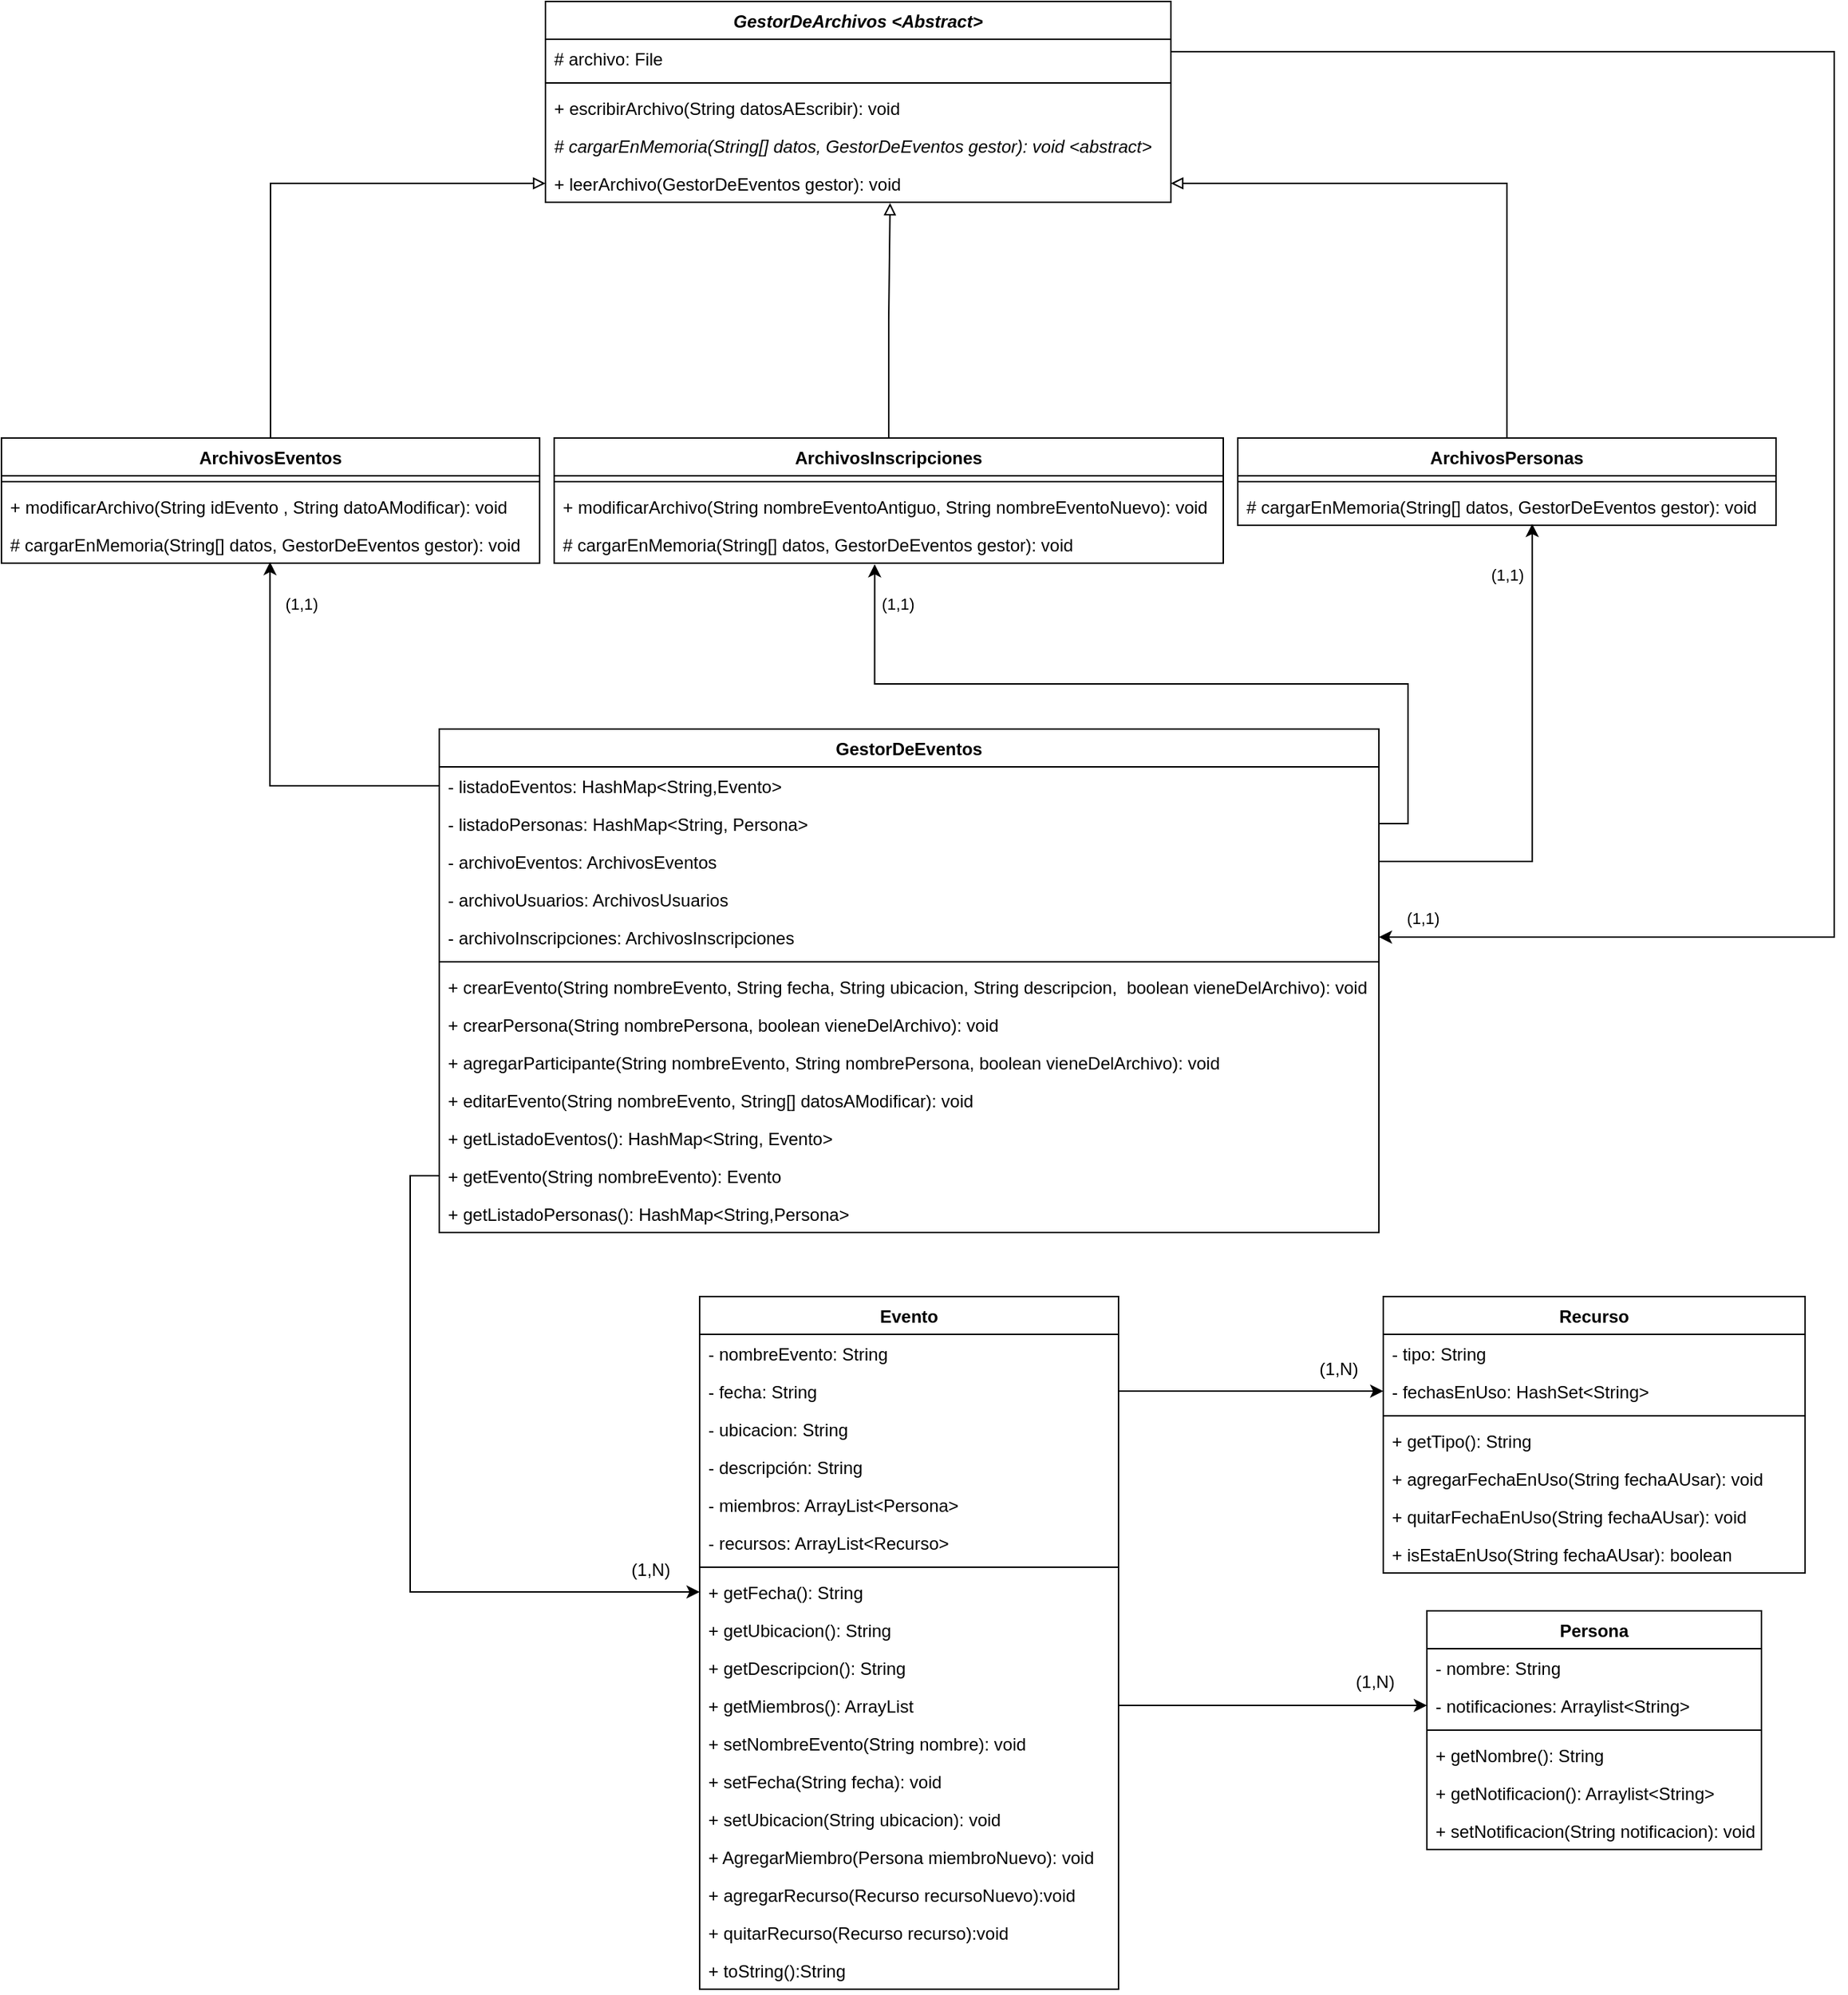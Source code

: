 <mxfile version="24.8.4">
  <diagram name="Página-1" id="OjZDOOVi0GF-3mi6h3up">
    <mxGraphModel dx="1223" dy="1323" grid="1" gridSize="10" guides="1" tooltips="1" connect="1" arrows="1" fold="1" page="0" pageScale="1" pageWidth="1169" pageHeight="827" math="0" shadow="0">
      <root>
        <mxCell id="0" />
        <mxCell id="1" parent="0" />
        <mxCell id="p3FDd0hdcmtO2eaE_DId-1" value="Evento" style="swimlane;fontStyle=1;align=center;verticalAlign=top;childLayout=stackLayout;horizontal=1;startSize=26;horizontalStack=0;resizeParent=1;resizeParentMax=0;resizeLast=0;collapsible=1;marginBottom=0;whiteSpace=wrap;html=1;" parent="1" vertex="1">
          <mxGeometry x="400" y="290" width="288" height="476" as="geometry" />
        </mxCell>
        <mxCell id="p3FDd0hdcmtO2eaE_DId-44" value="- nombreEvento: String" style="text;strokeColor=none;fillColor=none;align=left;verticalAlign=top;spacingLeft=4;spacingRight=4;overflow=hidden;rotatable=0;points=[[0,0.5],[1,0.5]];portConstraint=eastwest;whiteSpace=wrap;html=1;" parent="p3FDd0hdcmtO2eaE_DId-1" vertex="1">
          <mxGeometry y="26" width="288" height="26" as="geometry" />
        </mxCell>
        <mxCell id="p3FDd0hdcmtO2eaE_DId-2" value="- fecha&lt;span style=&quot;background-color: initial;&quot;&gt;: String&lt;/span&gt;" style="text;strokeColor=none;fillColor=none;align=left;verticalAlign=top;spacingLeft=4;spacingRight=4;overflow=hidden;rotatable=0;points=[[0,0.5],[1,0.5]];portConstraint=eastwest;whiteSpace=wrap;html=1;" parent="p3FDd0hdcmtO2eaE_DId-1" vertex="1">
          <mxGeometry y="52" width="288" height="26" as="geometry" />
        </mxCell>
        <mxCell id="p3FDd0hdcmtO2eaE_DId-36" value="- ubicacion: String" style="text;strokeColor=none;fillColor=none;align=left;verticalAlign=top;spacingLeft=4;spacingRight=4;overflow=hidden;rotatable=0;points=[[0,0.5],[1,0.5]];portConstraint=eastwest;whiteSpace=wrap;html=1;" parent="p3FDd0hdcmtO2eaE_DId-1" vertex="1">
          <mxGeometry y="78" width="288" height="26" as="geometry" />
        </mxCell>
        <mxCell id="p3FDd0hdcmtO2eaE_DId-4" value="- descripción: String" style="text;strokeColor=none;fillColor=none;align=left;verticalAlign=top;spacingLeft=4;spacingRight=4;overflow=hidden;rotatable=0;points=[[0,0.5],[1,0.5]];portConstraint=eastwest;whiteSpace=wrap;html=1;" parent="p3FDd0hdcmtO2eaE_DId-1" vertex="1">
          <mxGeometry y="104" width="288" height="26" as="geometry" />
        </mxCell>
        <mxCell id="p3FDd0hdcmtO2eaE_DId-43" value="- miembros: ArrayList&amp;lt;Persona&amp;gt;" style="text;strokeColor=none;fillColor=none;align=left;verticalAlign=top;spacingLeft=4;spacingRight=4;overflow=hidden;rotatable=0;points=[[0,0.5],[1,0.5]];portConstraint=eastwest;whiteSpace=wrap;html=1;" parent="p3FDd0hdcmtO2eaE_DId-1" vertex="1">
          <mxGeometry y="130" width="288" height="26" as="geometry" />
        </mxCell>
        <mxCell id="p3FDd0hdcmtO2eaE_DId-50" value="- recursos: ArrayList&amp;lt;Recurso&amp;gt;" style="text;strokeColor=none;fillColor=none;align=left;verticalAlign=top;spacingLeft=4;spacingRight=4;overflow=hidden;rotatable=0;points=[[0,0.5],[1,0.5]];portConstraint=eastwest;whiteSpace=wrap;html=1;" parent="p3FDd0hdcmtO2eaE_DId-1" vertex="1">
          <mxGeometry y="156" width="288" height="26" as="geometry" />
        </mxCell>
        <mxCell id="p3FDd0hdcmtO2eaE_DId-3" value="" style="line;strokeWidth=1;fillColor=none;align=left;verticalAlign=middle;spacingTop=-1;spacingLeft=3;spacingRight=3;rotatable=0;labelPosition=right;points=[];portConstraint=eastwest;strokeColor=inherit;" parent="p3FDd0hdcmtO2eaE_DId-1" vertex="1">
          <mxGeometry y="182" width="288" height="8" as="geometry" />
        </mxCell>
        <mxCell id="p3FDd0hdcmtO2eaE_DId-38" value="+ getFecha(): String" style="text;strokeColor=none;fillColor=none;align=left;verticalAlign=top;spacingLeft=4;spacingRight=4;overflow=hidden;rotatable=0;points=[[0,0.5],[1,0.5]];portConstraint=eastwest;whiteSpace=wrap;html=1;" parent="p3FDd0hdcmtO2eaE_DId-1" vertex="1">
          <mxGeometry y="190" width="288" height="26" as="geometry" />
        </mxCell>
        <mxCell id="p3FDd0hdcmtO2eaE_DId-39" value="+ getUbicacion(): String" style="text;strokeColor=none;fillColor=none;align=left;verticalAlign=top;spacingLeft=4;spacingRight=4;overflow=hidden;rotatable=0;points=[[0,0.5],[1,0.5]];portConstraint=eastwest;whiteSpace=wrap;html=1;" parent="p3FDd0hdcmtO2eaE_DId-1" vertex="1">
          <mxGeometry y="216" width="288" height="26" as="geometry" />
        </mxCell>
        <mxCell id="p3FDd0hdcmtO2eaE_DId-40" value="+ getDescripcion(): String" style="text;strokeColor=none;fillColor=none;align=left;verticalAlign=top;spacingLeft=4;spacingRight=4;overflow=hidden;rotatable=0;points=[[0,0.5],[1,0.5]];portConstraint=eastwest;whiteSpace=wrap;html=1;" parent="p3FDd0hdcmtO2eaE_DId-1" vertex="1">
          <mxGeometry y="242" width="288" height="26" as="geometry" />
        </mxCell>
        <mxCell id="p3FDd0hdcmtO2eaE_DId-45" value="+ getMiembros(): ArrayList" style="text;strokeColor=none;fillColor=none;align=left;verticalAlign=top;spacingLeft=4;spacingRight=4;overflow=hidden;rotatable=0;points=[[0,0.5],[1,0.5]];portConstraint=eastwest;whiteSpace=wrap;html=1;" parent="p3FDd0hdcmtO2eaE_DId-1" vertex="1">
          <mxGeometry y="268" width="288" height="26" as="geometry" />
        </mxCell>
        <mxCell id="p3FDd0hdcmtO2eaE_DId-46" value="+ setNombreEvento(String nombre): void" style="text;strokeColor=none;fillColor=none;align=left;verticalAlign=top;spacingLeft=4;spacingRight=4;overflow=hidden;rotatable=0;points=[[0,0.5],[1,0.5]];portConstraint=eastwest;whiteSpace=wrap;html=1;" parent="p3FDd0hdcmtO2eaE_DId-1" vertex="1">
          <mxGeometry y="294" width="288" height="26" as="geometry" />
        </mxCell>
        <mxCell id="p3FDd0hdcmtO2eaE_DId-47" value="+ setFecha(String fecha): void" style="text;strokeColor=none;fillColor=none;align=left;verticalAlign=top;spacingLeft=4;spacingRight=4;overflow=hidden;rotatable=0;points=[[0,0.5],[1,0.5]];portConstraint=eastwest;whiteSpace=wrap;html=1;" parent="p3FDd0hdcmtO2eaE_DId-1" vertex="1">
          <mxGeometry y="320" width="288" height="26" as="geometry" />
        </mxCell>
        <mxCell id="p3FDd0hdcmtO2eaE_DId-48" value="+ setUbicacion(String ubicacion): void" style="text;strokeColor=none;fillColor=none;align=left;verticalAlign=top;spacingLeft=4;spacingRight=4;overflow=hidden;rotatable=0;points=[[0,0.5],[1,0.5]];portConstraint=eastwest;whiteSpace=wrap;html=1;" parent="p3FDd0hdcmtO2eaE_DId-1" vertex="1">
          <mxGeometry y="346" width="288" height="26" as="geometry" />
        </mxCell>
        <mxCell id="p3FDd0hdcmtO2eaE_DId-49" value="+ AgregarMiembro(Persona miembroNuevo): void" style="text;strokeColor=none;fillColor=none;align=left;verticalAlign=top;spacingLeft=4;spacingRight=4;overflow=hidden;rotatable=0;points=[[0,0.5],[1,0.5]];portConstraint=eastwest;whiteSpace=wrap;html=1;" parent="p3FDd0hdcmtO2eaE_DId-1" vertex="1">
          <mxGeometry y="372" width="288" height="26" as="geometry" />
        </mxCell>
        <mxCell id="OGkWiMl6KsDRhuZln6Td-3" value="+ agregarRecurso(Recurso recursoNuevo):void" style="text;strokeColor=none;fillColor=none;align=left;verticalAlign=top;spacingLeft=4;spacingRight=4;overflow=hidden;rotatable=0;points=[[0,0.5],[1,0.5]];portConstraint=eastwest;whiteSpace=wrap;html=1;" parent="p3FDd0hdcmtO2eaE_DId-1" vertex="1">
          <mxGeometry y="398" width="288" height="26" as="geometry" />
        </mxCell>
        <mxCell id="OGkWiMl6KsDRhuZln6Td-4" value="+ quitarRecurso(Recurso recurso):void" style="text;strokeColor=none;fillColor=none;align=left;verticalAlign=top;spacingLeft=4;spacingRight=4;overflow=hidden;rotatable=0;points=[[0,0.5],[1,0.5]];portConstraint=eastwest;whiteSpace=wrap;html=1;" parent="p3FDd0hdcmtO2eaE_DId-1" vertex="1">
          <mxGeometry y="424" width="288" height="26" as="geometry" />
        </mxCell>
        <mxCell id="OGkWiMl6KsDRhuZln6Td-5" value="+ toString():String" style="text;strokeColor=none;fillColor=none;align=left;verticalAlign=top;spacingLeft=4;spacingRight=4;overflow=hidden;rotatable=0;points=[[0,0.5],[1,0.5]];portConstraint=eastwest;whiteSpace=wrap;html=1;" parent="p3FDd0hdcmtO2eaE_DId-1" vertex="1">
          <mxGeometry y="450" width="288" height="26" as="geometry" />
        </mxCell>
        <mxCell id="p3FDd0hdcmtO2eaE_DId-5" value="Persona" style="swimlane;fontStyle=1;align=center;verticalAlign=top;childLayout=stackLayout;horizontal=1;startSize=26;horizontalStack=0;resizeParent=1;resizeParentMax=0;resizeLast=0;collapsible=1;marginBottom=0;whiteSpace=wrap;html=1;" parent="1" vertex="1">
          <mxGeometry x="900" y="506" width="230" height="164" as="geometry" />
        </mxCell>
        <mxCell id="p3FDd0hdcmtO2eaE_DId-42" value="- nombre: String" style="text;strokeColor=none;fillColor=none;align=left;verticalAlign=top;spacingLeft=4;spacingRight=4;overflow=hidden;rotatable=0;points=[[0,0.5],[1,0.5]];portConstraint=eastwest;whiteSpace=wrap;html=1;" parent="p3FDd0hdcmtO2eaE_DId-5" vertex="1">
          <mxGeometry y="26" width="230" height="26" as="geometry" />
        </mxCell>
        <mxCell id="OGkWiMl6KsDRhuZln6Td-2" value="- notificaciones: Arraylist&amp;lt;String&amp;gt;" style="text;strokeColor=none;fillColor=none;align=left;verticalAlign=top;spacingLeft=4;spacingRight=4;overflow=hidden;rotatable=0;points=[[0,0.5],[1,0.5]];portConstraint=eastwest;whiteSpace=wrap;html=1;" parent="p3FDd0hdcmtO2eaE_DId-5" vertex="1">
          <mxGeometry y="52" width="230" height="26" as="geometry" />
        </mxCell>
        <mxCell id="p3FDd0hdcmtO2eaE_DId-7" value="" style="line;strokeWidth=1;fillColor=none;align=left;verticalAlign=middle;spacingTop=-1;spacingLeft=3;spacingRight=3;rotatable=0;labelPosition=right;points=[];portConstraint=eastwest;strokeColor=inherit;" parent="p3FDd0hdcmtO2eaE_DId-5" vertex="1">
          <mxGeometry y="78" width="230" height="8" as="geometry" />
        </mxCell>
        <mxCell id="p3FDd0hdcmtO2eaE_DId-8" value="+ getNombre(): String" style="text;strokeColor=none;fillColor=none;align=left;verticalAlign=top;spacingLeft=4;spacingRight=4;overflow=hidden;rotatable=0;points=[[0,0.5],[1,0.5]];portConstraint=eastwest;whiteSpace=wrap;html=1;" parent="p3FDd0hdcmtO2eaE_DId-5" vertex="1">
          <mxGeometry y="86" width="230" height="26" as="geometry" />
        </mxCell>
        <mxCell id="F_MPKcV7xASuh8gQ3UKA-8" value="+ getNotificacion(): Arraylist&amp;lt;String&amp;gt;" style="text;strokeColor=none;fillColor=none;align=left;verticalAlign=top;spacingLeft=4;spacingRight=4;overflow=hidden;rotatable=0;points=[[0,0.5],[1,0.5]];portConstraint=eastwest;whiteSpace=wrap;html=1;" vertex="1" parent="p3FDd0hdcmtO2eaE_DId-5">
          <mxGeometry y="112" width="230" height="26" as="geometry" />
        </mxCell>
        <mxCell id="F_MPKcV7xASuh8gQ3UKA-9" value="+ setNotificacion(String notificacion): void" style="text;strokeColor=none;fillColor=none;align=left;verticalAlign=top;spacingLeft=4;spacingRight=4;overflow=hidden;rotatable=0;points=[[0,0.5],[1,0.5]];portConstraint=eastwest;whiteSpace=wrap;html=1;" vertex="1" parent="p3FDd0hdcmtO2eaE_DId-5">
          <mxGeometry y="138" width="230" height="26" as="geometry" />
        </mxCell>
        <mxCell id="p3FDd0hdcmtO2eaE_DId-21" value="Recurso" style="swimlane;fontStyle=1;align=center;verticalAlign=top;childLayout=stackLayout;horizontal=1;startSize=26;horizontalStack=0;resizeParent=1;resizeParentMax=0;resizeLast=0;collapsible=1;marginBottom=0;whiteSpace=wrap;html=1;" parent="1" vertex="1">
          <mxGeometry x="870" y="290" width="290" height="190" as="geometry" />
        </mxCell>
        <mxCell id="p3FDd0hdcmtO2eaE_DId-22" value="- tipo: String" style="text;strokeColor=none;fillColor=none;align=left;verticalAlign=top;spacingLeft=4;spacingRight=4;overflow=hidden;rotatable=0;points=[[0,0.5],[1,0.5]];portConstraint=eastwest;whiteSpace=wrap;html=1;" parent="p3FDd0hdcmtO2eaE_DId-21" vertex="1">
          <mxGeometry y="26" width="290" height="26" as="geometry" />
        </mxCell>
        <mxCell id="OGkWiMl6KsDRhuZln6Td-6" value="- fechasEnUso: HashSet&amp;lt;String&amp;gt;" style="text;strokeColor=none;fillColor=none;align=left;verticalAlign=top;spacingLeft=4;spacingRight=4;overflow=hidden;rotatable=0;points=[[0,0.5],[1,0.5]];portConstraint=eastwest;whiteSpace=wrap;html=1;" parent="p3FDd0hdcmtO2eaE_DId-21" vertex="1">
          <mxGeometry y="52" width="290" height="26" as="geometry" />
        </mxCell>
        <mxCell id="p3FDd0hdcmtO2eaE_DId-23" value="" style="line;strokeWidth=1;fillColor=none;align=left;verticalAlign=middle;spacingTop=-1;spacingLeft=3;spacingRight=3;rotatable=0;labelPosition=right;points=[];portConstraint=eastwest;strokeColor=inherit;" parent="p3FDd0hdcmtO2eaE_DId-21" vertex="1">
          <mxGeometry y="78" width="290" height="8" as="geometry" />
        </mxCell>
        <mxCell id="p3FDd0hdcmtO2eaE_DId-24" value="+ getTipo(): String" style="text;strokeColor=none;fillColor=none;align=left;verticalAlign=top;spacingLeft=4;spacingRight=4;overflow=hidden;rotatable=0;points=[[0,0.5],[1,0.5]];portConstraint=eastwest;whiteSpace=wrap;html=1;" parent="p3FDd0hdcmtO2eaE_DId-21" vertex="1">
          <mxGeometry y="86" width="290" height="26" as="geometry" />
        </mxCell>
        <mxCell id="OGkWiMl6KsDRhuZln6Td-7" value="+ agregarFechaEnUso(String fechaAUsar): void&amp;nbsp;" style="text;strokeColor=none;fillColor=none;align=left;verticalAlign=top;spacingLeft=4;spacingRight=4;overflow=hidden;rotatable=0;points=[[0,0.5],[1,0.5]];portConstraint=eastwest;whiteSpace=wrap;html=1;" parent="p3FDd0hdcmtO2eaE_DId-21" vertex="1">
          <mxGeometry y="112" width="290" height="26" as="geometry" />
        </mxCell>
        <mxCell id="OGkWiMl6KsDRhuZln6Td-9" value="+ quitarFechaEnUso(String fechaAUsar): void&amp;nbsp;" style="text;strokeColor=none;fillColor=none;align=left;verticalAlign=top;spacingLeft=4;spacingRight=4;overflow=hidden;rotatable=0;points=[[0,0.5],[1,0.5]];portConstraint=eastwest;whiteSpace=wrap;html=1;" parent="p3FDd0hdcmtO2eaE_DId-21" vertex="1">
          <mxGeometry y="138" width="290" height="26" as="geometry" />
        </mxCell>
        <mxCell id="OGkWiMl6KsDRhuZln6Td-10" value="+ isEstaEnUso(String fechaAUsar): boolean&amp;nbsp;" style="text;strokeColor=none;fillColor=none;align=left;verticalAlign=top;spacingLeft=4;spacingRight=4;overflow=hidden;rotatable=0;points=[[0,0.5],[1,0.5]];portConstraint=eastwest;whiteSpace=wrap;html=1;" parent="p3FDd0hdcmtO2eaE_DId-21" vertex="1">
          <mxGeometry y="164" width="290" height="26" as="geometry" />
        </mxCell>
        <mxCell id="OGkWiMl6KsDRhuZln6Td-19" style="edgeStyle=orthogonalEdgeStyle;rounded=0;orthogonalLoop=1;jettySize=auto;html=1;exitX=0;exitY=0.5;exitDx=0;exitDy=0;entryX=0;entryY=0.5;entryDx=0;entryDy=0;" parent="1" source="OGkWiMl6KsDRhuZln6Td-18" target="p3FDd0hdcmtO2eaE_DId-38" edge="1">
          <mxGeometry relative="1" as="geometry" />
        </mxCell>
        <mxCell id="OGkWiMl6KsDRhuZln6Td-11" value="GestorDeEventos" style="swimlane;fontStyle=1;align=center;verticalAlign=top;childLayout=stackLayout;horizontal=1;startSize=26;horizontalStack=0;resizeParent=1;resizeParentMax=0;resizeLast=0;collapsible=1;marginBottom=0;whiteSpace=wrap;html=1;" parent="1" vertex="1">
          <mxGeometry x="221" y="-100" width="646" height="346" as="geometry" />
        </mxCell>
        <mxCell id="OGkWiMl6KsDRhuZln6Td-12" value="- listadoEventos: HashMap&amp;lt;String,Evento&amp;gt;" style="text;strokeColor=none;fillColor=none;align=left;verticalAlign=top;spacingLeft=4;spacingRight=4;overflow=hidden;rotatable=0;points=[[0,0.5],[1,0.5]];portConstraint=eastwest;whiteSpace=wrap;html=1;" parent="OGkWiMl6KsDRhuZln6Td-11" vertex="1">
          <mxGeometry y="26" width="646" height="26" as="geometry" />
        </mxCell>
        <mxCell id="F_MPKcV7xASuh8gQ3UKA-1" value="- listadoPersonas: HashMap&amp;lt;String, Persona&amp;gt;" style="text;strokeColor=none;fillColor=none;align=left;verticalAlign=top;spacingLeft=4;spacingRight=4;overflow=hidden;rotatable=0;points=[[0,0.5],[1,0.5]];portConstraint=eastwest;whiteSpace=wrap;html=1;" vertex="1" parent="OGkWiMl6KsDRhuZln6Td-11">
          <mxGeometry y="52" width="646" height="26" as="geometry" />
        </mxCell>
        <mxCell id="OGkWiMl6KsDRhuZln6Td-13" value="- archivoEventos: ArchivosEventos" style="text;strokeColor=none;fillColor=none;align=left;verticalAlign=top;spacingLeft=4;spacingRight=4;overflow=hidden;rotatable=0;points=[[0,0.5],[1,0.5]];portConstraint=eastwest;whiteSpace=wrap;html=1;" parent="OGkWiMl6KsDRhuZln6Td-11" vertex="1">
          <mxGeometry y="78" width="646" height="26" as="geometry" />
        </mxCell>
        <mxCell id="F_MPKcV7xASuh8gQ3UKA-3" value="- archivoUsuarios: ArchivosUsuarios" style="text;strokeColor=none;fillColor=none;align=left;verticalAlign=top;spacingLeft=4;spacingRight=4;overflow=hidden;rotatable=0;points=[[0,0.5],[1,0.5]];portConstraint=eastwest;whiteSpace=wrap;html=1;" vertex="1" parent="OGkWiMl6KsDRhuZln6Td-11">
          <mxGeometry y="104" width="646" height="26" as="geometry" />
        </mxCell>
        <mxCell id="F_MPKcV7xASuh8gQ3UKA-4" value="- archivoInscripciones: ArchivosInscripciones" style="text;strokeColor=none;fillColor=none;align=left;verticalAlign=top;spacingLeft=4;spacingRight=4;overflow=hidden;rotatable=0;points=[[0,0.5],[1,0.5]];portConstraint=eastwest;whiteSpace=wrap;html=1;" vertex="1" parent="OGkWiMl6KsDRhuZln6Td-11">
          <mxGeometry y="130" width="646" height="26" as="geometry" />
        </mxCell>
        <mxCell id="OGkWiMl6KsDRhuZln6Td-14" value="" style="line;strokeWidth=1;fillColor=none;align=left;verticalAlign=middle;spacingTop=-1;spacingLeft=3;spacingRight=3;rotatable=0;labelPosition=right;points=[];portConstraint=eastwest;strokeColor=inherit;" parent="OGkWiMl6KsDRhuZln6Td-11" vertex="1">
          <mxGeometry y="156" width="646" height="8" as="geometry" />
        </mxCell>
        <mxCell id="OGkWiMl6KsDRhuZln6Td-15" value="+ crearEvento(String nombreEvento, String fecha, String ubicacion, String descripcion,&amp;nbsp; boolean vieneDelArchivo): void" style="text;strokeColor=none;fillColor=none;align=left;verticalAlign=top;spacingLeft=4;spacingRight=4;overflow=hidden;rotatable=0;points=[[0,0.5],[1,0.5]];portConstraint=eastwest;whiteSpace=wrap;html=1;" parent="OGkWiMl6KsDRhuZln6Td-11" vertex="1">
          <mxGeometry y="164" width="646" height="26" as="geometry" />
        </mxCell>
        <mxCell id="F_MPKcV7xASuh8gQ3UKA-5" value="+ crearPersona(String nombrePersona, boolean vieneDelArchivo): void&amp;nbsp;" style="text;strokeColor=none;fillColor=none;align=left;verticalAlign=top;spacingLeft=4;spacingRight=4;overflow=hidden;rotatable=0;points=[[0,0.5],[1,0.5]];portConstraint=eastwest;whiteSpace=wrap;html=1;" vertex="1" parent="OGkWiMl6KsDRhuZln6Td-11">
          <mxGeometry y="190" width="646" height="26" as="geometry" />
        </mxCell>
        <mxCell id="F_MPKcV7xASuh8gQ3UKA-6" value="+ agregarParticipante(String nombreEvento, String nombrePersona, boolean vieneDelArchivo): void&amp;nbsp;" style="text;strokeColor=none;fillColor=none;align=left;verticalAlign=top;spacingLeft=4;spacingRight=4;overflow=hidden;rotatable=0;points=[[0,0.5],[1,0.5]];portConstraint=eastwest;whiteSpace=wrap;html=1;" vertex="1" parent="OGkWiMl6KsDRhuZln6Td-11">
          <mxGeometry y="216" width="646" height="26" as="geometry" />
        </mxCell>
        <mxCell id="OGkWiMl6KsDRhuZln6Td-16" value="+&amp;nbsp;editarEvento(String nombreEvento, String[] datosAModificar): void" style="text;strokeColor=none;fillColor=none;align=left;verticalAlign=top;spacingLeft=4;spacingRight=4;overflow=hidden;rotatable=0;points=[[0,0.5],[1,0.5]];portConstraint=eastwest;whiteSpace=wrap;html=1;" parent="OGkWiMl6KsDRhuZln6Td-11" vertex="1">
          <mxGeometry y="242" width="646" height="26" as="geometry" />
        </mxCell>
        <mxCell id="OGkWiMl6KsDRhuZln6Td-17" value="+&amp;nbsp;getListadoEventos(): HashMap&amp;lt;String, Evento&amp;gt;" style="text;strokeColor=none;fillColor=none;align=left;verticalAlign=top;spacingLeft=4;spacingRight=4;overflow=hidden;rotatable=0;points=[[0,0.5],[1,0.5]];portConstraint=eastwest;whiteSpace=wrap;html=1;" parent="OGkWiMl6KsDRhuZln6Td-11" vertex="1">
          <mxGeometry y="268" width="646" height="26" as="geometry" />
        </mxCell>
        <mxCell id="OGkWiMl6KsDRhuZln6Td-18" value="+&amp;nbsp;getEvento(String nombreEvento): Evento" style="text;strokeColor=none;fillColor=none;align=left;verticalAlign=top;spacingLeft=4;spacingRight=4;overflow=hidden;rotatable=0;points=[[0,0.5],[1,0.5]];portConstraint=eastwest;whiteSpace=wrap;html=1;" parent="OGkWiMl6KsDRhuZln6Td-11" vertex="1">
          <mxGeometry y="294" width="646" height="26" as="geometry" />
        </mxCell>
        <mxCell id="F_MPKcV7xASuh8gQ3UKA-7" value="+ getListadoPersonas(): HashMap&amp;lt;String,Persona&amp;gt;" style="text;strokeColor=none;fillColor=none;align=left;verticalAlign=top;spacingLeft=4;spacingRight=4;overflow=hidden;rotatable=0;points=[[0,0.5],[1,0.5]];portConstraint=eastwest;whiteSpace=wrap;html=1;" vertex="1" parent="OGkWiMl6KsDRhuZln6Td-11">
          <mxGeometry y="320" width="646" height="26" as="geometry" />
        </mxCell>
        <mxCell id="OGkWiMl6KsDRhuZln6Td-20" value="(1,N)" style="text;html=1;align=center;verticalAlign=middle;whiteSpace=wrap;rounded=0;fontFamily=Helvetica;fontSize=12;fontColor=default;labelBackgroundColor=none;" parent="1" vertex="1">
          <mxGeometry x="350" y="468" width="32.5" height="20" as="geometry" />
        </mxCell>
        <mxCell id="OGkWiMl6KsDRhuZln6Td-21" style="edgeStyle=orthogonalEdgeStyle;rounded=0;orthogonalLoop=1;jettySize=auto;html=1;exitX=1;exitY=0.5;exitDx=0;exitDy=0;entryX=0;entryY=0.5;entryDx=0;entryDy=0;" parent="1" source="p3FDd0hdcmtO2eaE_DId-2" target="OGkWiMl6KsDRhuZln6Td-6" edge="1">
          <mxGeometry relative="1" as="geometry" />
        </mxCell>
        <mxCell id="OGkWiMl6KsDRhuZln6Td-22" style="edgeStyle=orthogonalEdgeStyle;rounded=0;orthogonalLoop=1;jettySize=auto;html=1;exitX=1;exitY=0.5;exitDx=0;exitDy=0;entryX=0;entryY=0.5;entryDx=0;entryDy=0;" parent="1" source="p3FDd0hdcmtO2eaE_DId-45" target="OGkWiMl6KsDRhuZln6Td-2" edge="1">
          <mxGeometry relative="1" as="geometry">
            <mxPoint x="880" y="571" as="targetPoint" />
          </mxGeometry>
        </mxCell>
        <mxCell id="OGkWiMl6KsDRhuZln6Td-23" value="(1,N)" style="text;html=1;align=center;verticalAlign=middle;whiteSpace=wrap;rounded=0;fontFamily=Helvetica;fontSize=12;fontColor=default;labelBackgroundColor=none;" parent="1" vertex="1">
          <mxGeometry x="848" y="545" width="32.5" height="20" as="geometry" />
        </mxCell>
        <mxCell id="OGkWiMl6KsDRhuZln6Td-24" value="(1,N)" style="text;html=1;align=center;verticalAlign=middle;whiteSpace=wrap;rounded=0;fontFamily=Helvetica;fontSize=12;fontColor=default;labelBackgroundColor=none;" parent="1" vertex="1">
          <mxGeometry x="823" y="330" width="32.5" height="20" as="geometry" />
        </mxCell>
        <mxCell id="F_MPKcV7xASuh8gQ3UKA-41" style="edgeStyle=orthogonalEdgeStyle;shape=connector;rounded=0;orthogonalLoop=1;jettySize=auto;html=1;exitX=1;exitY=0.25;exitDx=0;exitDy=0;entryX=1;entryY=0.5;entryDx=0;entryDy=0;strokeColor=default;align=center;verticalAlign=middle;fontFamily=Helvetica;fontSize=11;fontColor=default;labelBackgroundColor=default;endArrow=classic;endFill=1;" edge="1" parent="1" source="F_MPKcV7xASuh8gQ3UKA-10" target="F_MPKcV7xASuh8gQ3UKA-4">
          <mxGeometry relative="1" as="geometry">
            <Array as="points">
              <mxPoint x="1180" y="-566" />
              <mxPoint x="1180" y="43" />
            </Array>
          </mxGeometry>
        </mxCell>
        <mxCell id="F_MPKcV7xASuh8gQ3UKA-10" value="&lt;i&gt;GestorDeArchivos &amp;lt;Abstract&amp;gt;&lt;/i&gt;" style="swimlane;fontStyle=1;align=center;verticalAlign=top;childLayout=stackLayout;horizontal=1;startSize=26;horizontalStack=0;resizeParent=1;resizeParentMax=0;resizeLast=0;collapsible=1;marginBottom=0;whiteSpace=wrap;html=1;" vertex="1" parent="1">
          <mxGeometry x="294" y="-600" width="430" height="138" as="geometry" />
        </mxCell>
        <mxCell id="F_MPKcV7xASuh8gQ3UKA-11" value="# archivo: File" style="text;strokeColor=none;fillColor=none;align=left;verticalAlign=top;spacingLeft=4;spacingRight=4;overflow=hidden;rotatable=0;points=[[0,0.5],[1,0.5]];portConstraint=eastwest;whiteSpace=wrap;html=1;" vertex="1" parent="F_MPKcV7xASuh8gQ3UKA-10">
          <mxGeometry y="26" width="430" height="26" as="geometry" />
        </mxCell>
        <mxCell id="F_MPKcV7xASuh8gQ3UKA-13" value="" style="line;strokeWidth=1;fillColor=none;align=left;verticalAlign=middle;spacingTop=-1;spacingLeft=3;spacingRight=3;rotatable=0;labelPosition=right;points=[];portConstraint=eastwest;strokeColor=inherit;" vertex="1" parent="F_MPKcV7xASuh8gQ3UKA-10">
          <mxGeometry y="52" width="430" height="8" as="geometry" />
        </mxCell>
        <mxCell id="F_MPKcV7xASuh8gQ3UKA-14" value="+ escribirArchivo(String datosAEscribir): void" style="text;strokeColor=none;fillColor=none;align=left;verticalAlign=top;spacingLeft=4;spacingRight=4;overflow=hidden;rotatable=0;points=[[0,0.5],[1,0.5]];portConstraint=eastwest;whiteSpace=wrap;html=1;" vertex="1" parent="F_MPKcV7xASuh8gQ3UKA-10">
          <mxGeometry y="60" width="430" height="26" as="geometry" />
        </mxCell>
        <mxCell id="F_MPKcV7xASuh8gQ3UKA-15" value="&lt;i&gt;# cargarEnMemoria(String[] datos, GestorDeEventos gestor): void &amp;lt;abstract&amp;gt;&lt;/i&gt;" style="text;strokeColor=none;fillColor=none;align=left;verticalAlign=top;spacingLeft=4;spacingRight=4;overflow=hidden;rotatable=0;points=[[0,0.5],[1,0.5]];portConstraint=eastwest;whiteSpace=wrap;html=1;" vertex="1" parent="F_MPKcV7xASuh8gQ3UKA-10">
          <mxGeometry y="86" width="430" height="26" as="geometry" />
        </mxCell>
        <mxCell id="F_MPKcV7xASuh8gQ3UKA-16" value="+ leerArchivo(GestorDeEventos gestor): void" style="text;strokeColor=none;fillColor=none;align=left;verticalAlign=top;spacingLeft=4;spacingRight=4;overflow=hidden;rotatable=0;points=[[0,0.5],[1,0.5]];portConstraint=eastwest;whiteSpace=wrap;html=1;" vertex="1" parent="F_MPKcV7xASuh8gQ3UKA-10">
          <mxGeometry y="112" width="430" height="26" as="geometry" />
        </mxCell>
        <mxCell id="F_MPKcV7xASuh8gQ3UKA-18" value="ArchivosEventos" style="swimlane;fontStyle=1;align=center;verticalAlign=top;childLayout=stackLayout;horizontal=1;startSize=26;horizontalStack=0;resizeParent=1;resizeParentMax=0;resizeLast=0;collapsible=1;marginBottom=0;whiteSpace=wrap;html=1;" vertex="1" parent="1">
          <mxGeometry x="-80" y="-300" width="370" height="86" as="geometry" />
        </mxCell>
        <mxCell id="F_MPKcV7xASuh8gQ3UKA-20" value="" style="line;strokeWidth=1;fillColor=none;align=left;verticalAlign=middle;spacingTop=-1;spacingLeft=3;spacingRight=3;rotatable=0;labelPosition=right;points=[];portConstraint=eastwest;strokeColor=inherit;" vertex="1" parent="F_MPKcV7xASuh8gQ3UKA-18">
          <mxGeometry y="26" width="370" height="8" as="geometry" />
        </mxCell>
        <mxCell id="F_MPKcV7xASuh8gQ3UKA-21" value="+ modificarArchivo(String idEvento , String datoAModificar): void" style="text;strokeColor=none;fillColor=none;align=left;verticalAlign=top;spacingLeft=4;spacingRight=4;overflow=hidden;rotatable=0;points=[[0,0.5],[1,0.5]];portConstraint=eastwest;whiteSpace=wrap;html=1;" vertex="1" parent="F_MPKcV7xASuh8gQ3UKA-18">
          <mxGeometry y="34" width="370" height="26" as="geometry" />
        </mxCell>
        <mxCell id="F_MPKcV7xASuh8gQ3UKA-22" value="# cargarEnMemoria(String[] datos, GestorDeEventos gestor): void&amp;nbsp;" style="text;strokeColor=none;fillColor=none;align=left;verticalAlign=top;spacingLeft=4;spacingRight=4;overflow=hidden;rotatable=0;points=[[0,0.5],[1,0.5]];portConstraint=eastwest;whiteSpace=wrap;html=1;" vertex="1" parent="F_MPKcV7xASuh8gQ3UKA-18">
          <mxGeometry y="60" width="370" height="26" as="geometry" />
        </mxCell>
        <mxCell id="F_MPKcV7xASuh8gQ3UKA-24" style="edgeStyle=orthogonalEdgeStyle;rounded=0;orthogonalLoop=1;jettySize=auto;html=1;exitX=0.5;exitY=0;exitDx=0;exitDy=0;entryX=0;entryY=0.5;entryDx=0;entryDy=0;endArrow=block;endFill=0;" edge="1" parent="1" source="F_MPKcV7xASuh8gQ3UKA-18" target="F_MPKcV7xASuh8gQ3UKA-16">
          <mxGeometry relative="1" as="geometry" />
        </mxCell>
        <mxCell id="F_MPKcV7xASuh8gQ3UKA-25" value="ArchivosInscripciones" style="swimlane;fontStyle=1;align=center;verticalAlign=top;childLayout=stackLayout;horizontal=1;startSize=26;horizontalStack=0;resizeParent=1;resizeParentMax=0;resizeLast=0;collapsible=1;marginBottom=0;whiteSpace=wrap;html=1;" vertex="1" parent="1">
          <mxGeometry x="300" y="-300" width="460" height="86" as="geometry" />
        </mxCell>
        <mxCell id="F_MPKcV7xASuh8gQ3UKA-26" value="" style="line;strokeWidth=1;fillColor=none;align=left;verticalAlign=middle;spacingTop=-1;spacingLeft=3;spacingRight=3;rotatable=0;labelPosition=right;points=[];portConstraint=eastwest;strokeColor=inherit;" vertex="1" parent="F_MPKcV7xASuh8gQ3UKA-25">
          <mxGeometry y="26" width="460" height="8" as="geometry" />
        </mxCell>
        <mxCell id="F_MPKcV7xASuh8gQ3UKA-27" value="+ modificarArchivo(String nombreEventoAntiguo, String nombreEventoNuevo): void" style="text;strokeColor=none;fillColor=none;align=left;verticalAlign=top;spacingLeft=4;spacingRight=4;overflow=hidden;rotatable=0;points=[[0,0.5],[1,0.5]];portConstraint=eastwest;whiteSpace=wrap;html=1;" vertex="1" parent="F_MPKcV7xASuh8gQ3UKA-25">
          <mxGeometry y="34" width="460" height="26" as="geometry" />
        </mxCell>
        <mxCell id="F_MPKcV7xASuh8gQ3UKA-28" value="# cargarEnMemoria(String[] datos, GestorDeEventos gestor): void&amp;nbsp;" style="text;strokeColor=none;fillColor=none;align=left;verticalAlign=top;spacingLeft=4;spacingRight=4;overflow=hidden;rotatable=0;points=[[0,0.5],[1,0.5]];portConstraint=eastwest;whiteSpace=wrap;html=1;" vertex="1" parent="F_MPKcV7xASuh8gQ3UKA-25">
          <mxGeometry y="60" width="460" height="26" as="geometry" />
        </mxCell>
        <mxCell id="F_MPKcV7xASuh8gQ3UKA-35" style="edgeStyle=orthogonalEdgeStyle;shape=connector;rounded=0;orthogonalLoop=1;jettySize=auto;html=1;exitX=0.5;exitY=0;exitDx=0;exitDy=0;entryX=1;entryY=0.5;entryDx=0;entryDy=0;strokeColor=default;align=center;verticalAlign=middle;fontFamily=Helvetica;fontSize=11;fontColor=default;labelBackgroundColor=default;endArrow=block;endFill=0;" edge="1" parent="1" source="F_MPKcV7xASuh8gQ3UKA-29" target="F_MPKcV7xASuh8gQ3UKA-16">
          <mxGeometry relative="1" as="geometry" />
        </mxCell>
        <mxCell id="F_MPKcV7xASuh8gQ3UKA-29" value="ArchivosPersonas" style="swimlane;fontStyle=1;align=center;verticalAlign=top;childLayout=stackLayout;horizontal=1;startSize=26;horizontalStack=0;resizeParent=1;resizeParentMax=0;resizeLast=0;collapsible=1;marginBottom=0;whiteSpace=wrap;html=1;" vertex="1" parent="1">
          <mxGeometry x="770" y="-300" width="370" height="60" as="geometry" />
        </mxCell>
        <mxCell id="F_MPKcV7xASuh8gQ3UKA-30" value="" style="line;strokeWidth=1;fillColor=none;align=left;verticalAlign=middle;spacingTop=-1;spacingLeft=3;spacingRight=3;rotatable=0;labelPosition=right;points=[];portConstraint=eastwest;strokeColor=inherit;" vertex="1" parent="F_MPKcV7xASuh8gQ3UKA-29">
          <mxGeometry y="26" width="370" height="8" as="geometry" />
        </mxCell>
        <mxCell id="F_MPKcV7xASuh8gQ3UKA-32" value="# cargarEnMemoria(String[] datos, GestorDeEventos gestor): void&amp;nbsp;" style="text;strokeColor=none;fillColor=none;align=left;verticalAlign=top;spacingLeft=4;spacingRight=4;overflow=hidden;rotatable=0;points=[[0,0.5],[1,0.5]];portConstraint=eastwest;whiteSpace=wrap;html=1;" vertex="1" parent="F_MPKcV7xASuh8gQ3UKA-29">
          <mxGeometry y="34" width="370" height="26" as="geometry" />
        </mxCell>
        <mxCell id="F_MPKcV7xASuh8gQ3UKA-34" style="edgeStyle=orthogonalEdgeStyle;shape=connector;rounded=0;orthogonalLoop=1;jettySize=auto;html=1;exitX=0.5;exitY=0;exitDx=0;exitDy=0;entryX=0.551;entryY=1.019;entryDx=0;entryDy=0;entryPerimeter=0;strokeColor=default;align=center;verticalAlign=middle;fontFamily=Helvetica;fontSize=11;fontColor=default;labelBackgroundColor=default;endArrow=block;endFill=0;" edge="1" parent="1" source="F_MPKcV7xASuh8gQ3UKA-25" target="F_MPKcV7xASuh8gQ3UKA-16">
          <mxGeometry relative="1" as="geometry" />
        </mxCell>
        <mxCell id="F_MPKcV7xASuh8gQ3UKA-36" style="edgeStyle=orthogonalEdgeStyle;shape=connector;rounded=0;orthogonalLoop=1;jettySize=auto;html=1;exitX=0;exitY=0.5;exitDx=0;exitDy=0;entryX=0.499;entryY=0.971;entryDx=0;entryDy=0;entryPerimeter=0;strokeColor=default;align=center;verticalAlign=middle;fontFamily=Helvetica;fontSize=11;fontColor=default;labelBackgroundColor=default;endArrow=classic;endFill=1;" edge="1" parent="1" source="OGkWiMl6KsDRhuZln6Td-12" target="F_MPKcV7xASuh8gQ3UKA-22">
          <mxGeometry relative="1" as="geometry" />
        </mxCell>
        <mxCell id="F_MPKcV7xASuh8gQ3UKA-38" style="edgeStyle=orthogonalEdgeStyle;shape=connector;rounded=0;orthogonalLoop=1;jettySize=auto;html=1;exitX=1;exitY=0.5;exitDx=0;exitDy=0;entryX=0.479;entryY=1.028;entryDx=0;entryDy=0;entryPerimeter=0;strokeColor=default;align=center;verticalAlign=middle;fontFamily=Helvetica;fontSize=11;fontColor=default;labelBackgroundColor=default;endArrow=classic;endFill=1;" edge="1" parent="1" source="F_MPKcV7xASuh8gQ3UKA-1" target="F_MPKcV7xASuh8gQ3UKA-28">
          <mxGeometry relative="1" as="geometry" />
        </mxCell>
        <mxCell id="F_MPKcV7xASuh8gQ3UKA-39" style="edgeStyle=orthogonalEdgeStyle;shape=connector;rounded=0;orthogonalLoop=1;jettySize=auto;html=1;exitX=1;exitY=0.5;exitDx=0;exitDy=0;entryX=0.547;entryY=0.962;entryDx=0;entryDy=0;entryPerimeter=0;strokeColor=default;align=center;verticalAlign=middle;fontFamily=Helvetica;fontSize=11;fontColor=default;labelBackgroundColor=default;endArrow=classic;endFill=1;" edge="1" parent="1" source="OGkWiMl6KsDRhuZln6Td-13" target="F_MPKcV7xASuh8gQ3UKA-32">
          <mxGeometry relative="1" as="geometry" />
        </mxCell>
        <mxCell id="F_MPKcV7xASuh8gQ3UKA-42" value="(1,1)" style="text;html=1;align=center;verticalAlign=middle;whiteSpace=wrap;rounded=0;fontFamily=Helvetica;fontSize=11;fontColor=default;labelBackgroundColor=default;" vertex="1" parent="1">
          <mxGeometry x="520" y="-196" width="32.5" height="20" as="geometry" />
        </mxCell>
        <mxCell id="F_MPKcV7xASuh8gQ3UKA-43" value="(1,1)" style="text;html=1;align=center;verticalAlign=middle;whiteSpace=wrap;rounded=0;fontFamily=Helvetica;fontSize=11;fontColor=default;labelBackgroundColor=default;" vertex="1" parent="1">
          <mxGeometry x="110" y="-196" width="32.5" height="20" as="geometry" />
        </mxCell>
        <mxCell id="F_MPKcV7xASuh8gQ3UKA-44" value="(1,1)" style="text;html=1;align=center;verticalAlign=middle;whiteSpace=wrap;rounded=0;fontFamily=Helvetica;fontSize=11;fontColor=default;labelBackgroundColor=default;" vertex="1" parent="1">
          <mxGeometry x="938.75" y="-216" width="32.5" height="20" as="geometry" />
        </mxCell>
        <mxCell id="F_MPKcV7xASuh8gQ3UKA-45" value="(1,1)" style="text;html=1;align=center;verticalAlign=middle;whiteSpace=wrap;rounded=0;fontFamily=Helvetica;fontSize=11;fontColor=default;labelBackgroundColor=default;" vertex="1" parent="1">
          <mxGeometry x="880.5" y="20" width="32.5" height="20" as="geometry" />
        </mxCell>
      </root>
    </mxGraphModel>
  </diagram>
</mxfile>
